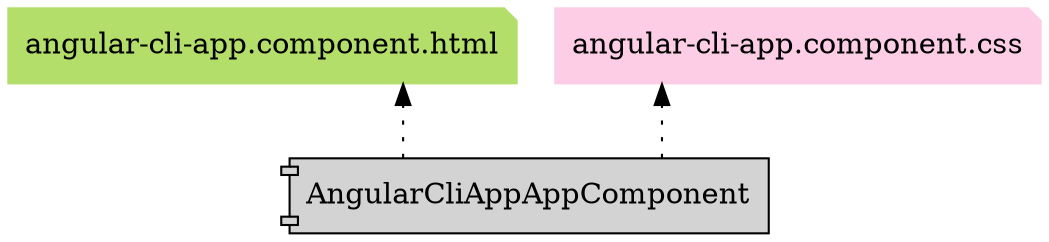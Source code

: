 digraph dependencies { node[shape="ellipse", style="filled", colorscheme=set312];splines=ortho; rankdir=BT;  subgraph "AngularCliAppAppComponent" { label="src/app/angular-cli-app.component.ts"; "AngularCliAppAppComponent" [shape="component"];     node[shape="cds", style="filled", color=5];   node[shape="note", style="filled", color=7];  "angular-cli-app.component.html" []; "AngularCliAppAppComponent" -> "angular-cli-app.component.html" [style=dotted];   node[shape="note", style="filled", color=8];  "angular-cli-app.component.css" []; "AngularCliAppAppComponent" -> "angular-cli-app.component.css" [style=dotted];   } }